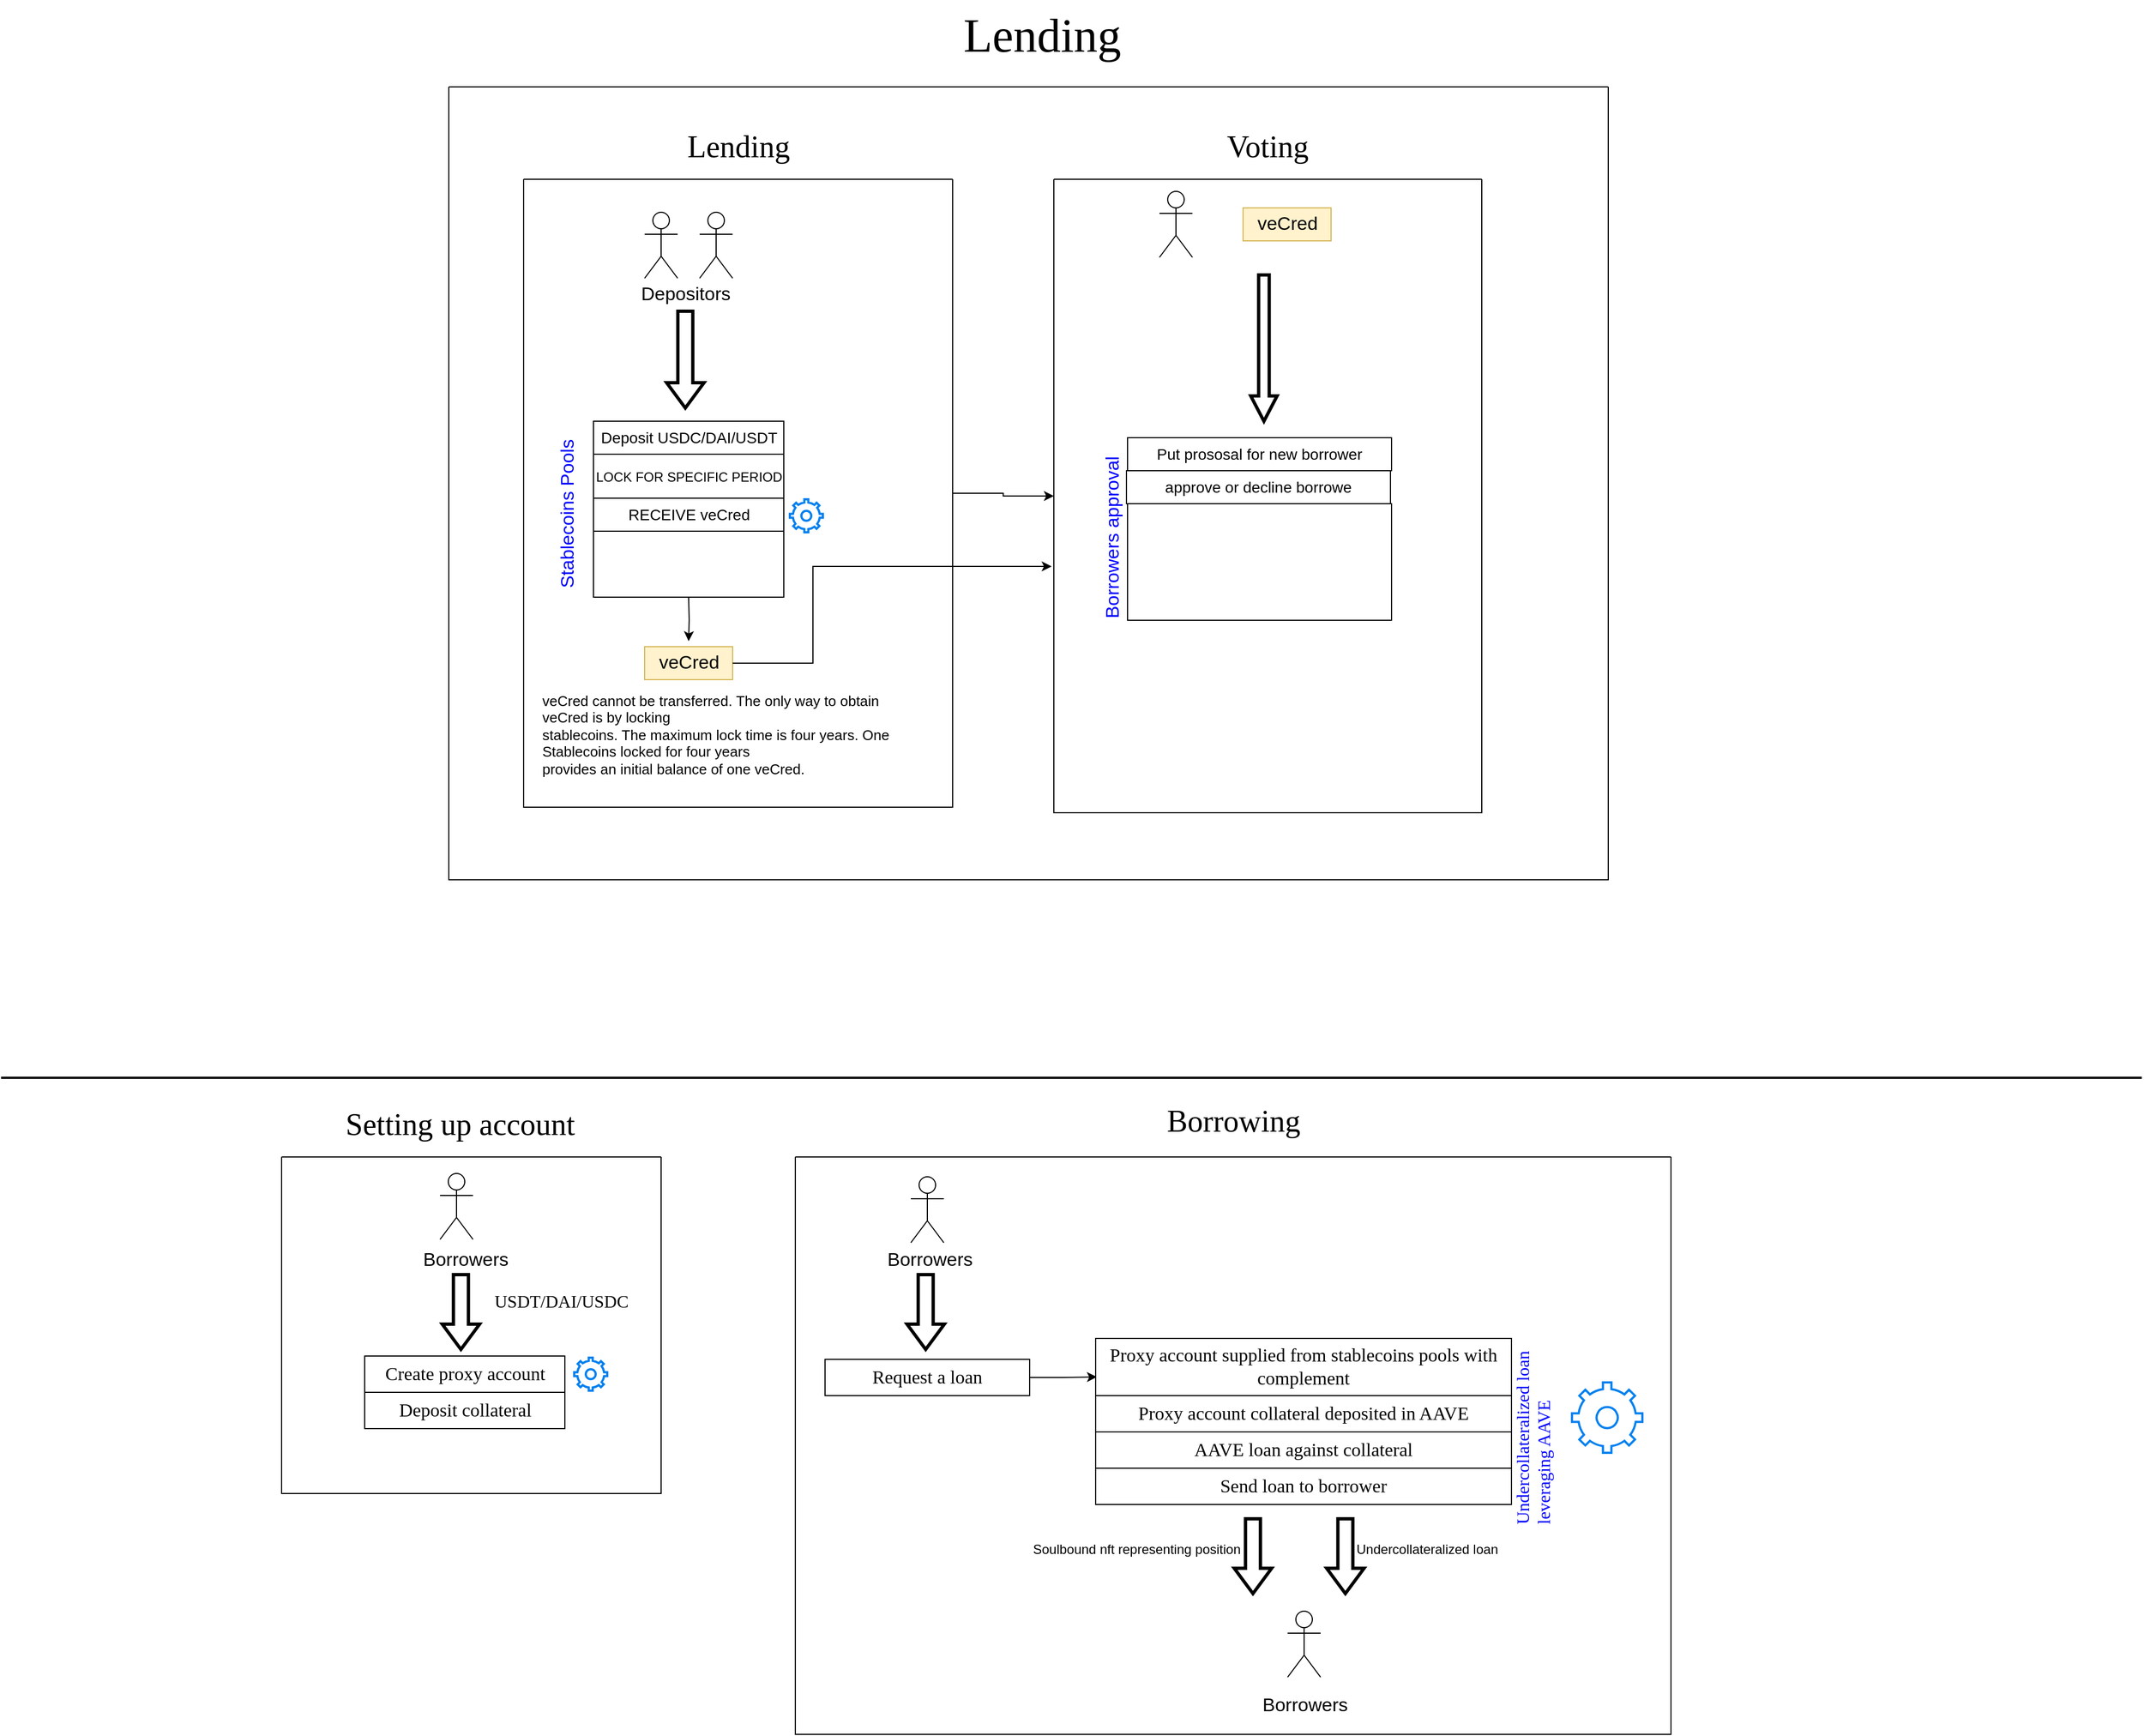 <mxfile version="20.2.3" type="device"><diagram id="VS7TRCYRhTq8NDE7qy9X" name="Page-1"><mxGraphModel dx="4152" dy="2256" grid="0" gridSize="14" guides="1" tooltips="1" connect="1" arrows="1" fold="1" page="1" pageScale="1" pageWidth="2000" pageHeight="2500" background="#FFFFFF" math="0" shadow="0"><root><mxCell id="0"/><mxCell id="1" parent="0"/><mxCell id="p7ViXeRY7wUNIltU4D7A-12" style="edgeStyle=orthogonalEdgeStyle;rounded=0;orthogonalLoop=1;jettySize=auto;html=1;fontSize=17;" parent="1" edge="1"><mxGeometry relative="1" as="geometry"><mxPoint x="652" y="630" as="targetPoint"/><mxPoint x="652" y="590" as="sourcePoint"/></mxGeometry></mxCell><mxCell id="p7ViXeRY7wUNIltU4D7A-7" value="&lt;font style=&quot;font-size: 17px;&quot;&gt;Depositors&lt;/font&gt;" style="text;html=1;align=center;verticalAlign=middle;resizable=0;points=[];autosize=1;strokeColor=none;fillColor=none;strokeWidth=4;" parent="1" vertex="1"><mxGeometry x="599" y="300" width="100" height="30" as="geometry"/></mxCell><mxCell id="p7ViXeRY7wUNIltU4D7A-8" value="&lt;font color=&quot;#0000FF&quot;&gt;Stablecoins Pools&lt;/font&gt;" style="text;html=1;align=center;verticalAlign=middle;resizable=0;points=[];autosize=1;strokeColor=none;fillColor=none;fontSize=17;rotation=-90;" parent="1" vertex="1"><mxGeometry x="466" y="499" width="153" height="32" as="geometry"/></mxCell><mxCell id="p7ViXeRY7wUNIltU4D7A-11" value="" style="html=1;shadow=0;dashed=0;align=center;verticalAlign=middle;shape=mxgraph.arrows2.arrow;dy=0.6;dx=23;direction=south;notch=0;fontSize=17;strokeWidth=3;" parent="1" vertex="1"><mxGeometry x="632" y="330" width="34" height="88" as="geometry"/></mxCell><mxCell id="p7ViXeRY7wUNIltU4D7A-16" value="Deposit USDC/DAI/USDT" style="rounded=0;whiteSpace=wrap;html=1;fontSize=14;strokeWidth=1;" parent="1" vertex="1"><mxGeometry x="565.5" y="430" width="173" height="30" as="geometry"/></mxCell><mxCell id="p7ViXeRY7wUNIltU4D7A-17" value="&lt;font style=&quot;font-size: 12px;&quot;&gt;LOCK FOR SPECIFIC PERIOD&lt;/font&gt;" style="rounded=0;whiteSpace=wrap;html=1;fontSize=14;strokeWidth=1;" parent="1" vertex="1"><mxGeometry x="565.5" y="460" width="173" height="40" as="geometry"/></mxCell><mxCell id="p7ViXeRY7wUNIltU4D7A-18" value="RECEIVE veCred" style="rounded=0;whiteSpace=wrap;html=1;fontSize=14;strokeWidth=1;" parent="1" vertex="1"><mxGeometry x="565.5" y="500" width="173" height="30" as="geometry"/></mxCell><mxCell id="p7ViXeRY7wUNIltU4D7A-20" value="" style="rounded=0;whiteSpace=wrap;html=1;fontSize=14;strokeWidth=1;" parent="1" vertex="1"><mxGeometry x="565.5" y="530" width="173" height="60" as="geometry"/></mxCell><mxCell id="p7ViXeRY7wUNIltU4D7A-22" value="" style="shape=umlActor;verticalLabelPosition=bottom;verticalAlign=top;html=1;fontSize=12;strokeWidth=1;" parent="1" vertex="1"><mxGeometry x="612" y="240" width="30" height="60" as="geometry"/></mxCell><mxCell id="p7ViXeRY7wUNIltU4D7A-23" value="" style="shape=umlActor;verticalLabelPosition=bottom;verticalAlign=top;html=1;fontSize=12;strokeWidth=1;" parent="1" vertex="1"><mxGeometry x="662" y="240" width="30" height="60" as="geometry"/></mxCell><mxCell id="p7ViXeRY7wUNIltU4D7A-73" style="edgeStyle=orthogonalEdgeStyle;rounded=0;orthogonalLoop=1;jettySize=auto;html=1;exitX=1;exitY=0.5;exitDx=0;exitDy=0;entryX=0;entryY=0.5;entryDx=0;entryDy=0;fontFamily=Comic Sans MS;fontSize=43;fontColor=default;anchorPointDirection=0;" parent="1" source="p7ViXeRY7wUNIltU4D7A-40" target="p7ViXeRY7wUNIltU4D7A-59" edge="1"><mxGeometry relative="1" as="geometry"/></mxCell><mxCell id="p7ViXeRY7wUNIltU4D7A-40" value="" style="swimlane;startSize=0;fontSize=12;strokeWidth=1;" parent="1" vertex="1"><mxGeometry x="502" y="210" width="390" height="571" as="geometry"><mxRectangle x="90" y="20" width="50" height="40" as="alternateBounds"/></mxGeometry></mxCell><mxCell id="p7ViXeRY7wUNIltU4D7A-13" value="veCred" style="text;html=1;align=center;verticalAlign=middle;resizable=0;points=[];autosize=1;strokeColor=#d6b656;fillColor=#fff2cc;fontSize=17;" parent="p7ViXeRY7wUNIltU4D7A-40" vertex="1"><mxGeometry x="110" y="425" width="80" height="30" as="geometry"/></mxCell><mxCell id="p7ViXeRY7wUNIltU4D7A-48" value="&lt;div align=&quot;left&quot;&gt;&lt;font style=&quot;font-size: 13px;&quot;&gt;veCred cannot be transferred. The only way to obtain veCred is by locking &lt;/font&gt;&lt;br&gt;&lt;font style=&quot;font-size: 13px;&quot;&gt;stablecoins. The maximum lock time is four years. One Stablecoins locked for four years &lt;/font&gt;&lt;br&gt;&lt;font style=&quot;font-size: 13px;&quot;&gt;provides an initial balance of one veCred.&lt;/font&gt;&lt;/div&gt;" style="rounded=0;whiteSpace=wrap;html=1;fontFamily=Helvetica;fontSize=13;strokeWidth=1;align=left;fillColor=none;strokeColor=none;" parent="p7ViXeRY7wUNIltU4D7A-40" vertex="1"><mxGeometry x="15" y="475" width="349" height="60" as="geometry"/></mxCell><mxCell id="p7ViXeRY7wUNIltU4D7A-42" value="Lending" style="text;html=1;align=center;verticalAlign=middle;resizable=0;points=[];autosize=1;strokeColor=none;fillColor=none;fontSize=28;fontFamily=Comic Sans MS;" parent="1" vertex="1"><mxGeometry x="638.5" y="157" width="117" height="46" as="geometry"/></mxCell><mxCell id="p7ViXeRY7wUNIltU4D7A-59" value="" style="swimlane;startSize=0;fontSize=12;strokeWidth=1;fixDash=1;" parent="1" vertex="1"><mxGeometry x="984" y="210" width="389" height="576" as="geometry"><mxRectangle x="90" y="20" width="50" height="40" as="alternateBounds"/></mxGeometry></mxCell><mxCell id="p7ViXeRY7wUNIltU4D7A-50" value="" style="shape=umlActor;verticalLabelPosition=bottom;verticalAlign=top;html=1;fontSize=12;strokeWidth=1;" parent="p7ViXeRY7wUNIltU4D7A-59" vertex="1"><mxGeometry x="96" y="11" width="30" height="60" as="geometry"/></mxCell><mxCell id="p7ViXeRY7wUNIltU4D7A-51" value="veCred" style="text;html=1;align=center;verticalAlign=middle;resizable=0;points=[];autosize=1;strokeColor=#d6b656;fillColor=#fff2cc;fontSize=17;" parent="p7ViXeRY7wUNIltU4D7A-59" vertex="1"><mxGeometry x="172" y="26" width="80" height="30" as="geometry"/></mxCell><mxCell id="p7ViXeRY7wUNIltU4D7A-52" value="" style="shape=image;html=1;verticalAlign=top;verticalLabelPosition=bottom;labelBackgroundColor=#ffffff;imageAspect=0;aspect=fixed;image=https://cdn0.iconfinder.com/data/icons/geosm-e-commerce/48/add-128.png;fontFamily=Helvetica;fontSize=13;strokeWidth=1;fillColor=none;" parent="p7ViXeRY7wUNIltU4D7A-59" vertex="1"><mxGeometry x="130" y="22" width="38" height="38" as="geometry"/></mxCell><mxCell id="p7ViXeRY7wUNIltU4D7A-53" value="" style="html=1;shadow=0;dashed=0;align=center;verticalAlign=middle;shape=mxgraph.arrows2.arrow;dy=0.6;dx=23;direction=south;notch=0;fontSize=17;strokeWidth=3;" parent="p7ViXeRY7wUNIltU4D7A-59" vertex="1"><mxGeometry x="179" y="87" width="23.95" height="133" as="geometry"/></mxCell><mxCell id="p7ViXeRY7wUNIltU4D7A-55" value="&lt;div&gt;&lt;font color=&quot;#0000FF&quot;&gt;Borrowers approval&lt;/font&gt;&lt;/div&gt;&lt;div&gt;&lt;font color=&quot;#0000FF&quot;&gt;&lt;br&gt;&lt;/font&gt;&lt;/div&gt;" style="text;html=1;align=center;verticalAlign=middle;resizable=0;points=[];autosize=1;strokeColor=none;fillColor=none;fontSize=17;rotation=-90;" parent="p7ViXeRY7wUNIltU4D7A-59" vertex="1"><mxGeometry x="-19" y="300" width="165" height="53" as="geometry"/></mxCell><mxCell id="p7ViXeRY7wUNIltU4D7A-56" value="Put prososal for new borrower" style="rounded=0;whiteSpace=wrap;html=1;fontSize=14;strokeWidth=1;" parent="p7ViXeRY7wUNIltU4D7A-59" vertex="1"><mxGeometry x="67" y="235" width="240" height="30" as="geometry"/></mxCell><mxCell id="p7ViXeRY7wUNIltU4D7A-58" value="" style="rounded=0;whiteSpace=wrap;html=1;fontSize=14;strokeWidth=1;" parent="p7ViXeRY7wUNIltU4D7A-59" vertex="1"><mxGeometry x="67" y="295" width="240" height="106" as="geometry"/></mxCell><mxCell id="p7ViXeRY7wUNIltU4D7A-64" value="&lt;div style=&quot;font-size: 327px;&quot;&gt;&lt;p style=&quot;font-size: 28px;&quot;&gt;&lt;font style=&quot;font-size: 28px;&quot; face=&quot;Comic Sans MS&quot;&gt;Voting&lt;/font&gt;&lt;/p&gt;&lt;/div&gt;" style="text;html=1;align=center;verticalAlign=middle;resizable=0;points=[];autosize=1;strokeColor=none;fillColor=none;fontSize=28;fontFamily=Comic Sans MS;" parent="1" vertex="1"><mxGeometry x="1127.5" y="128.5" width="101" height="103" as="geometry"/></mxCell><mxCell id="p7ViXeRY7wUNIltU4D7A-65" value="" style="swimlane;startSize=0;fontSize=12;strokeWidth=1;fixDash=1;" parent="1" vertex="1"><mxGeometry x="434" y="126" width="1054" height="721" as="geometry"><mxRectangle x="90" y="20" width="50" height="40" as="alternateBounds"/></mxGeometry></mxCell><mxCell id="p7ViXeRY7wUNIltU4D7A-70" value="approve or decline borrowe" style="rounded=0;whiteSpace=wrap;html=1;fontSize=14;strokeWidth=1;" parent="p7ViXeRY7wUNIltU4D7A-65" vertex="1"><mxGeometry x="616" y="349" width="240" height="30" as="geometry"/></mxCell><mxCell id="p7ViXeRY7wUNIltU4D7A-100" value="" style="html=1;verticalLabelPosition=bottom;align=center;labelBackgroundColor=#ffffff;verticalAlign=top;strokeWidth=2;strokeColor=#0080F0;shadow=0;dashed=0;shape=mxgraph.ios7.icons.settings;fontFamily=Comic Sans MS;fontSize=17;fontColor=default;" parent="p7ViXeRY7wUNIltU4D7A-65" vertex="1"><mxGeometry x="310" y="375" width="30" height="30" as="geometry"/></mxCell><mxCell id="p7ViXeRY7wUNIltU4D7A-68" value="Lending" style="text;html=1;align=center;verticalAlign=middle;resizable=0;points=[];autosize=1;strokeColor=none;fillColor=none;fontSize=43;fontFamily=Comic Sans MS;" parent="1" vertex="1"><mxGeometry x="888" y="47" width="170" height="64" as="geometry"/></mxCell><mxCell id="p7ViXeRY7wUNIltU4D7A-72" value="" style="line;strokeWidth=2;html=1;fontFamily=Comic Sans MS;fontSize=43;fontColor=default;" parent="1" vertex="1"><mxGeometry x="27" y="1022" width="1946" height="10" as="geometry"/></mxCell><mxCell id="p7ViXeRY7wUNIltU4D7A-74" style="edgeStyle=orthogonalEdgeStyle;rounded=0;orthogonalLoop=1;jettySize=auto;html=1;fontFamily=Comic Sans MS;fontSize=43;fontColor=default;anchorPointDirection=0;bendable=0;" parent="1" source="p7ViXeRY7wUNIltU4D7A-13" edge="1"><mxGeometry relative="1" as="geometry"><mxPoint x="982" y="562" as="targetPoint"/><Array as="points"><mxPoint x="765" y="650"/><mxPoint x="765" y="562"/></Array></mxGeometry></mxCell><mxCell id="p7ViXeRY7wUNIltU4D7A-84" value="" style="shape=umlActor;verticalLabelPosition=bottom;verticalAlign=top;html=1;fontSize=12;strokeWidth=1;" parent="1" vertex="1"><mxGeometry x="426" y="1114" width="30" height="60" as="geometry"/></mxCell><mxCell id="p7ViXeRY7wUNIltU4D7A-85" value="" style="html=1;shadow=0;dashed=0;align=center;verticalAlign=middle;shape=mxgraph.arrows2.arrow;dy=0.6;dx=23;direction=south;notch=0;fontSize=17;strokeWidth=3;" parent="1" vertex="1"><mxGeometry x="428" y="1206" width="34" height="68" as="geometry"/></mxCell><mxCell id="p7ViXeRY7wUNIltU4D7A-91" value="&lt;font style=&quot;font-size: 17px;&quot;&gt;Borrowers&lt;/font&gt;" style="text;html=1;align=center;verticalAlign=middle;resizable=0;points=[];autosize=1;strokeColor=none;fillColor=none;strokeWidth=4;" parent="1" vertex="1"><mxGeometry x="401" y="1177" width="95" height="32" as="geometry"/></mxCell><mxCell id="p7ViXeRY7wUNIltU4D7A-92" value="Create proxy account" style="rounded=0;whiteSpace=wrap;html=1;fontFamily=Comic Sans MS;fontSize=17;fontColor=default;" parent="1" vertex="1"><mxGeometry x="357.5" y="1280" width="182" height="33" as="geometry"/></mxCell><mxCell id="p7ViXeRY7wUNIltU4D7A-99" value="Deposit collateral" style="rounded=0;whiteSpace=wrap;html=1;fontFamily=Comic Sans MS;fontSize=17;fontColor=default;" parent="1" vertex="1"><mxGeometry x="357.5" y="1313" width="182" height="33" as="geometry"/></mxCell><mxCell id="p7ViXeRY7wUNIltU4D7A-101" value="" style="html=1;verticalLabelPosition=bottom;align=center;labelBackgroundColor=#ffffff;verticalAlign=top;strokeWidth=2;strokeColor=#0080F0;shadow=0;dashed=0;shape=mxgraph.ios7.icons.settings;fontFamily=Comic Sans MS;fontSize=17;fontColor=default;" parent="1" vertex="1"><mxGeometry x="548" y="1281.5" width="30" height="30" as="geometry"/></mxCell><mxCell id="p7ViXeRY7wUNIltU4D7A-102" value="" style="swimlane;startSize=0;fontFamily=Comic Sans MS;fontSize=17;fontColor=default;" parent="1" vertex="1"><mxGeometry x="282" y="1099" width="345" height="306" as="geometry"/></mxCell><mxCell id="p7ViXeRY7wUNIltU4D7A-110" value="USDT/DAI/USDC" style="text;html=1;align=center;verticalAlign=middle;resizable=0;points=[];autosize=1;strokeColor=none;fillColor=none;fontSize=16;fontFamily=Comic Sans MS;fontColor=default;" parent="p7ViXeRY7wUNIltU4D7A-102" vertex="1"><mxGeometry x="170" y="117" width="168" height="28" as="geometry"/></mxCell><mxCell id="p7ViXeRY7wUNIltU4D7A-103" value="Setting up account" style="text;html=1;align=center;verticalAlign=middle;resizable=0;points=[];autosize=1;strokeColor=none;fillColor=none;fontSize=28;fontFamily=Comic Sans MS;fontColor=default;" parent="1" vertex="1"><mxGeometry x="312" y="1046" width="263" height="46" as="geometry"/></mxCell><mxCell id="p7ViXeRY7wUNIltU4D7A-104" value="" style="shape=umlActor;verticalLabelPosition=bottom;verticalAlign=top;html=1;fontSize=12;strokeWidth=1;" parent="1" vertex="1"><mxGeometry x="1196.5" y="1512" width="30" height="60" as="geometry"/></mxCell><mxCell id="p7ViXeRY7wUNIltU4D7A-105" value="" style="html=1;shadow=0;dashed=0;align=center;verticalAlign=middle;shape=mxgraph.arrows2.arrow;dy=0.6;dx=23;direction=south;notch=0;fontSize=17;strokeWidth=3;" parent="1" vertex="1"><mxGeometry x="850.5" y="1206" width="34" height="68" as="geometry"/></mxCell><mxCell id="p7ViXeRY7wUNIltU4D7A-106" value="&lt;font style=&quot;font-size: 17px;&quot;&gt;Borrowers&lt;/font&gt;" style="text;html=1;align=center;verticalAlign=middle;resizable=0;points=[];autosize=1;strokeColor=none;fillColor=none;strokeWidth=4;" parent="1" vertex="1"><mxGeometry x="823.5" y="1177" width="95" height="32" as="geometry"/></mxCell><mxCell id="p7ViXeRY7wUNIltU4D7A-124" style="edgeStyle=orthogonalEdgeStyle;rounded=0;comic=0;orthogonalLoop=1;jettySize=auto;html=1;fontFamily=Comic Sans MS;fontSize=16;fontColor=default;entryX=0.003;entryY=0.673;entryDx=0;entryDy=0;entryPerimeter=0;" parent="1" source="p7ViXeRY7wUNIltU4D7A-107" target="p7ViXeRY7wUNIltU4D7A-111" edge="1"><mxGeometry relative="1" as="geometry"><mxPoint x="1008" y="1300" as="targetPoint"/></mxGeometry></mxCell><mxCell id="p7ViXeRY7wUNIltU4D7A-107" value="Request a loan" style="rounded=0;whiteSpace=wrap;html=1;fontFamily=Comic Sans MS;fontSize=17;fontColor=default;" parent="1" vertex="1"><mxGeometry x="776" y="1283" width="186" height="33" as="geometry"/></mxCell><mxCell id="p7ViXeRY7wUNIltU4D7A-111" value="Proxy account supplied from stablecoins pools with complement" style="rounded=0;whiteSpace=wrap;html=1;fontFamily=Comic Sans MS;fontSize=17;fontColor=default;" parent="1" vertex="1"><mxGeometry x="1022" y="1264" width="378" height="52" as="geometry"/></mxCell><mxCell id="p7ViXeRY7wUNIltU4D7A-112" value="Proxy account collateral deposited in AAVE" style="rounded=0;whiteSpace=wrap;html=1;fontFamily=Comic Sans MS;fontSize=17;fontColor=default;" parent="1" vertex="1"><mxGeometry x="1022" y="1316" width="378" height="33" as="geometry"/></mxCell><mxCell id="p7ViXeRY7wUNIltU4D7A-113" value="AAVE loan against collateral" style="rounded=0;whiteSpace=wrap;html=1;fontFamily=Comic Sans MS;fontSize=17;fontColor=default;" parent="1" vertex="1"><mxGeometry x="1022" y="1349" width="378" height="33" as="geometry"/></mxCell><mxCell id="p7ViXeRY7wUNIltU4D7A-114" value="Send loan to borrower" style="rounded=0;whiteSpace=wrap;html=1;fontFamily=Comic Sans MS;fontSize=17;fontColor=default;" parent="1" vertex="1"><mxGeometry x="1022" y="1382" width="378" height="33" as="geometry"/></mxCell><mxCell id="p7ViXeRY7wUNIltU4D7A-119" value="" style="html=1;shadow=0;dashed=0;align=center;verticalAlign=middle;shape=mxgraph.arrows2.arrow;dy=0.6;dx=23;direction=south;notch=0;fontSize=17;strokeWidth=3;" parent="1" vertex="1"><mxGeometry x="1232" y="1428" width="34" height="68" as="geometry"/></mxCell><mxCell id="p7ViXeRY7wUNIltU4D7A-120" value="&lt;font style=&quot;font-size: 17px;&quot;&gt;Borrowers&lt;/font&gt;" style="text;html=1;align=center;verticalAlign=middle;resizable=0;points=[];autosize=1;strokeColor=none;fillColor=none;strokeWidth=4;" parent="1" vertex="1"><mxGeometry x="1164" y="1582" width="95" height="32" as="geometry"/></mxCell><mxCell id="p7ViXeRY7wUNIltU4D7A-121" value="" style="html=1;shadow=0;dashed=0;align=center;verticalAlign=middle;shape=mxgraph.arrows2.arrow;dy=0.6;dx=23;direction=south;notch=0;fontSize=17;strokeWidth=3;" parent="1" vertex="1"><mxGeometry x="1148" y="1428" width="34" height="68" as="geometry"/></mxCell><mxCell id="p7ViXeRY7wUNIltU4D7A-122" value="" style="shape=umlActor;verticalLabelPosition=bottom;verticalAlign=top;html=1;fontSize=12;strokeWidth=1;" parent="1" vertex="1"><mxGeometry x="854" y="1117" width="30" height="60" as="geometry"/></mxCell><mxCell id="p7ViXeRY7wUNIltU4D7A-125" value="Undercollateralized loan" style="text;html=1;align=center;verticalAlign=middle;resizable=0;points=[];autosize=1;strokeColor=none;fillColor=none;strokeWidth=4;" parent="1" vertex="1"><mxGeometry x="1246" y="1442" width="154" height="28" as="geometry"/></mxCell><mxCell id="p7ViXeRY7wUNIltU4D7A-126" value="Soulbound nft representing position" style="text;html=1;align=center;verticalAlign=middle;resizable=0;points=[];autosize=1;strokeColor=none;fillColor=none;strokeWidth=4;" parent="1" vertex="1"><mxGeometry x="954" y="1442" width="210" height="28" as="geometry"/></mxCell><mxCell id="p7ViXeRY7wUNIltU4D7A-127" value="" style="shape=image;html=1;verticalAlign=top;verticalLabelPosition=bottom;labelBackgroundColor=#ffffff;imageAspect=0;aspect=fixed;image=https://cdn0.iconfinder.com/data/icons/geosm-e-commerce/48/add-128.png;fontFamily=Helvetica;fontSize=13;strokeWidth=1;fillColor=none;fontColor=default;" parent="1" vertex="1"><mxGeometry x="1187" y="1437" width="38" height="38" as="geometry"/></mxCell><mxCell id="p7ViXeRY7wUNIltU4D7A-133" value="&lt;font color=&quot;#0000FF&quot;&gt;Undercollateralized loan leveraging AAVE&lt;/font&gt;" style="text;html=1;strokeColor=none;fillColor=none;spacing=5;spacingTop=-20;whiteSpace=wrap;overflow=hidden;rounded=0;fontFamily=Comic Sans MS;fontSize=16;fontColor=default;rotation=-90;" parent="1" vertex="1"><mxGeometry x="1337.5" y="1321.5" width="190" height="43" as="geometry"/></mxCell><mxCell id="p7ViXeRY7wUNIltU4D7A-134" value="" style="html=1;verticalLabelPosition=bottom;align=center;labelBackgroundColor=#ffffff;verticalAlign=top;strokeWidth=2;strokeColor=#0080F0;shadow=0;dashed=0;shape=mxgraph.ios7.icons.settings;fontFamily=Comic Sans MS;fontSize=17;fontColor=default;" parent="1" vertex="1"><mxGeometry x="1455" y="1304" width="64" height="64" as="geometry"/></mxCell><mxCell id="p7ViXeRY7wUNIltU4D7A-135" value="" style="swimlane;startSize=0;fontFamily=Comic Sans MS;fontSize=16;fontColor=#0000FF;" parent="1" vertex="1"><mxGeometry x="749" y="1099" width="796" height="525" as="geometry"/></mxCell><mxCell id="p7ViXeRY7wUNIltU4D7A-136" value="Borrowing" style="text;html=1;align=center;verticalAlign=middle;resizable=0;points=[];autosize=1;strokeColor=none;fillColor=none;fontSize=28;fontFamily=Comic Sans MS;fontColor=#000000;" parent="1" vertex="1"><mxGeometry x="1072.5" y="1043" width="149" height="46" as="geometry"/></mxCell></root></mxGraphModel></diagram></mxfile>